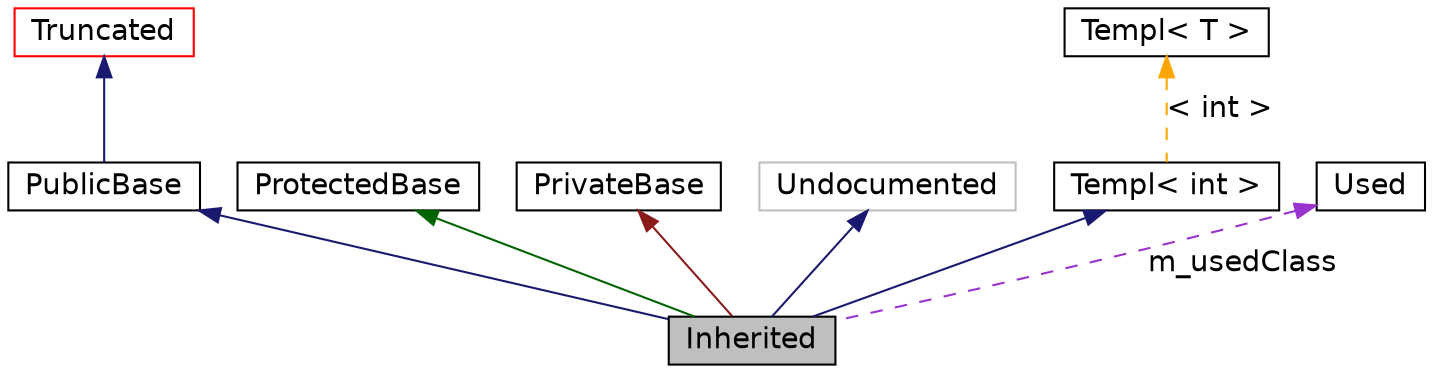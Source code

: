 digraph "Graph Legend"
{
 // LATEX_PDF_SIZE
  edge [fontname="Helvetica",fontsize="14",labelfontname="Helvetica",labelfontsize="14"];
  node [fontname="Helvetica",fontsize="14",shape=record];
  Node9 [shape="box",label="Inherited",fontsize="14",height=0.2,width=0.4,fontname="Helvetica",fillcolor="grey75",style="filled" fontcolor="black"];
  Node10 -> Node9 [dir="back",color="midnightblue",fontsize="14",style="solid",fontname="Helvetica"];
  Node10 [shape="box",label="PublicBase",fontsize="14",height=0.2,width=0.4,fontname="Helvetica",color="black"];
  Node11 -> Node10 [dir="back",color="midnightblue",fontsize="14",style="solid",fontname="Helvetica"];
  Node11 [shape="box",label="Truncated",fontsize="14",height=0.2,width=0.4,fontname="Helvetica",color="red"];
  Node13 -> Node9 [dir="back",color="darkgreen",fontsize="14",style="solid",fontname="Helvetica"];
  Node13 [shape="box",label="ProtectedBase",fontsize="14",height=0.2,width=0.4,fontname="Helvetica",color="black"];
  Node14 -> Node9 [dir="back",color="firebrick4",fontsize="14",style="solid",fontname="Helvetica"];
  Node14 [shape="box",label="PrivateBase",fontsize="14",height=0.2,width=0.4,fontname="Helvetica",color="black"];
  Node15 -> Node9 [dir="back",color="midnightblue",fontsize="14",style="solid",fontname="Helvetica"];
  Node15 [shape="box",label="Undocumented",fontsize="14",height=0.2,width=0.4,fontname="Helvetica",color="grey75"];
  Node16 -> Node9 [dir="back",color="midnightblue",fontsize="14",style="solid",fontname="Helvetica"];
  Node16 [shape="box",label="Templ< int >",fontsize="14",height=0.2,width=0.4,fontname="Helvetica",color="black"];
  Node17 -> Node16 [dir="back",color="orange",fontsize="14",style="dashed",label="< int >",fontname="Helvetica"];
  Node17 [shape="box",label="Templ< T >",fontsize="14",height=0.2,width=0.4,fontname="Helvetica",color="black"];
  Node18 -> Node9 [dir="back",color="darkorchid3",fontsize="14",style="dashed",label="m_usedClass",fontname="Helvetica"];
  Node18 [shape="box",label="Used",fontsize="14",height=0.2,width=0.4,fontname="Helvetica",color="black"];
}
